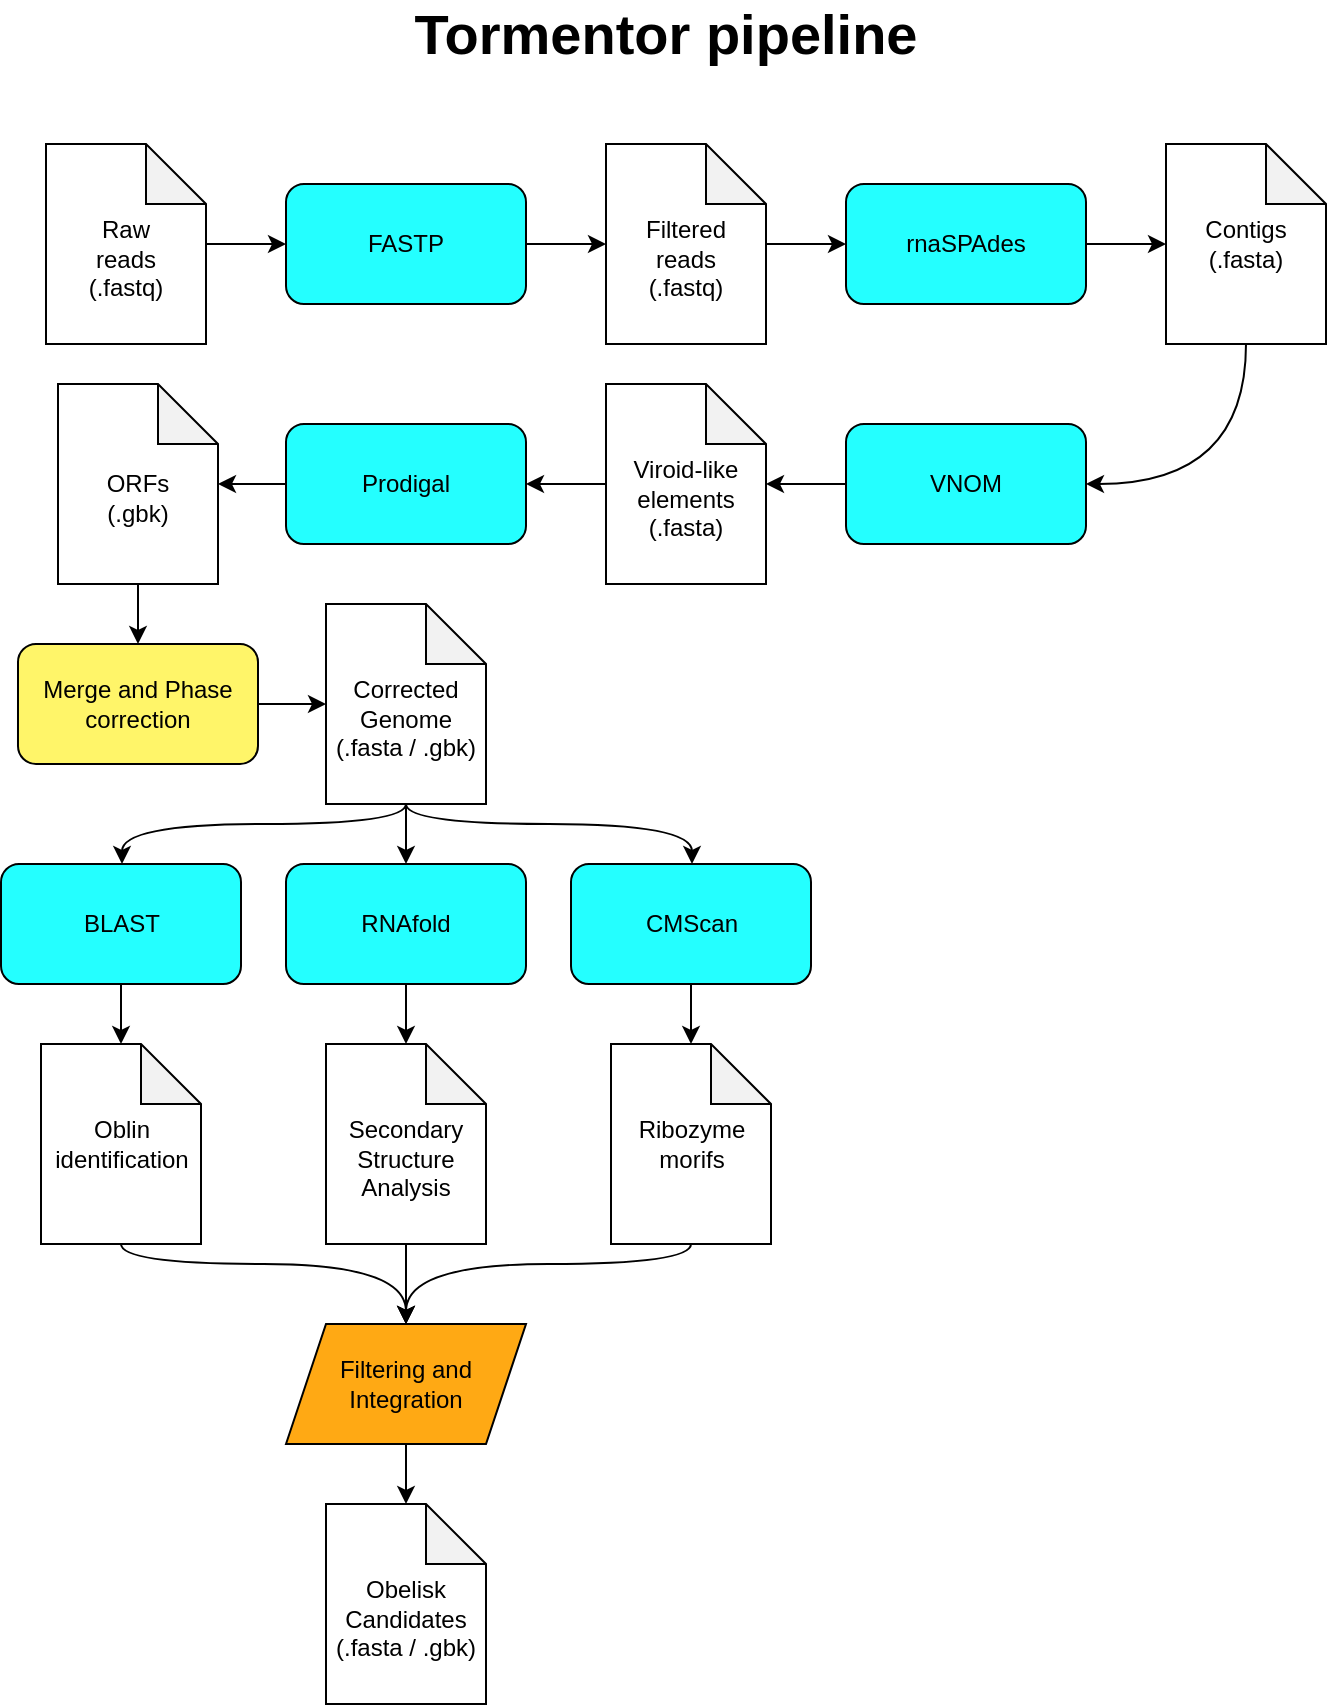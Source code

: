 <mxfile version="24.2.0" type="device">
  <diagram name="Página-1" id="r-XNhl2JiSIF0rfBmRSS">
    <mxGraphModel dx="1360" dy="803" grid="1" gridSize="10" guides="1" tooltips="1" connect="1" arrows="1" fold="1" page="1" pageScale="1" pageWidth="827" pageHeight="1169" math="0" shadow="0">
      <root>
        <mxCell id="0" />
        <mxCell id="1" parent="0" />
        <mxCell id="Z8j0xVn-qenzTuLZ5LcE-1" value="rnaSPAdes" style="rounded=1;whiteSpace=wrap;html=1;fillColor=#24FFFF;" parent="1" vertex="1">
          <mxGeometry x="504" y="200" width="120" height="60" as="geometry" />
        </mxCell>
        <mxCell id="Z8j0xVn-qenzTuLZ5LcE-4" style="edgeStyle=orthogonalEdgeStyle;rounded=0;orthogonalLoop=1;jettySize=auto;html=1;entryX=0;entryY=0.5;entryDx=0;entryDy=0;" parent="1" source="Z8j0xVn-qenzTuLZ5LcE-3" target="Z8j0xVn-qenzTuLZ5LcE-1" edge="1">
          <mxGeometry relative="1" as="geometry" />
        </mxCell>
        <mxCell id="Z8j0xVn-qenzTuLZ5LcE-3" value="&lt;div&gt;&lt;br&gt;&lt;/div&gt;&lt;div&gt;Filtered&lt;/div&gt;reads&lt;div&gt;(.fastq)&lt;/div&gt;" style="shape=note;whiteSpace=wrap;html=1;backgroundOutline=1;darkOpacity=0.05;" parent="1" vertex="1">
          <mxGeometry x="384" y="180" width="80" height="100" as="geometry" />
        </mxCell>
        <mxCell id="B1VOk_Cgj1nYwEQHLCgj-9" style="edgeStyle=orthogonalEdgeStyle;rounded=0;orthogonalLoop=1;jettySize=auto;html=1;entryX=1;entryY=0.5;entryDx=0;entryDy=0;curved=1;" edge="1" parent="1" source="Z8j0xVn-qenzTuLZ5LcE-5" target="Z8j0xVn-qenzTuLZ5LcE-7">
          <mxGeometry relative="1" as="geometry">
            <Array as="points">
              <mxPoint x="704" y="350" />
            </Array>
          </mxGeometry>
        </mxCell>
        <mxCell id="Z8j0xVn-qenzTuLZ5LcE-5" value="&lt;div&gt;Contigs&lt;/div&gt;&lt;div&gt;(.fasta)&lt;/div&gt;" style="shape=note;whiteSpace=wrap;html=1;backgroundOutline=1;darkOpacity=0.05;" parent="1" vertex="1">
          <mxGeometry x="664" y="180" width="80" height="100" as="geometry" />
        </mxCell>
        <mxCell id="B1VOk_Cgj1nYwEQHLCgj-10" style="edgeStyle=orthogonalEdgeStyle;rounded=0;orthogonalLoop=1;jettySize=auto;html=1;" edge="1" parent="1" source="Z8j0xVn-qenzTuLZ5LcE-7" target="Z8j0xVn-qenzTuLZ5LcE-8">
          <mxGeometry relative="1" as="geometry" />
        </mxCell>
        <mxCell id="Z8j0xVn-qenzTuLZ5LcE-7" value="VNOM" style="rounded=1;whiteSpace=wrap;html=1;fillColor=#24FFFF;" parent="1" vertex="1">
          <mxGeometry x="504" y="320" width="120" height="60" as="geometry" />
        </mxCell>
        <mxCell id="B1VOk_Cgj1nYwEQHLCgj-11" style="edgeStyle=orthogonalEdgeStyle;rounded=0;orthogonalLoop=1;jettySize=auto;html=1;entryX=1;entryY=0.5;entryDx=0;entryDy=0;" edge="1" parent="1" source="Z8j0xVn-qenzTuLZ5LcE-8" target="Z8j0xVn-qenzTuLZ5LcE-11">
          <mxGeometry relative="1" as="geometry" />
        </mxCell>
        <mxCell id="Z8j0xVn-qenzTuLZ5LcE-8" value="&lt;div&gt;&lt;br&gt;&lt;/div&gt;Viroid-like&lt;div&gt;elements&lt;/div&gt;&lt;div&gt;(.fasta)&lt;/div&gt;" style="shape=note;whiteSpace=wrap;html=1;backgroundOutline=1;darkOpacity=0.05;" parent="1" vertex="1">
          <mxGeometry x="384" y="300" width="80" height="100" as="geometry" />
        </mxCell>
        <mxCell id="B1VOk_Cgj1nYwEQHLCgj-12" style="edgeStyle=orthogonalEdgeStyle;rounded=0;orthogonalLoop=1;jettySize=auto;html=1;" edge="1" parent="1" source="Z8j0xVn-qenzTuLZ5LcE-11" target="Z8j0xVn-qenzTuLZ5LcE-13">
          <mxGeometry relative="1" as="geometry" />
        </mxCell>
        <mxCell id="Z8j0xVn-qenzTuLZ5LcE-11" value="Prodigal" style="rounded=1;whiteSpace=wrap;html=1;fillColor=#24FFFF;" parent="1" vertex="1">
          <mxGeometry x="224" y="320" width="120" height="60" as="geometry" />
        </mxCell>
        <mxCell id="B1VOk_Cgj1nYwEQHLCgj-20" style="edgeStyle=orthogonalEdgeStyle;rounded=0;orthogonalLoop=1;jettySize=auto;html=1;entryX=0.5;entryY=0;entryDx=0;entryDy=0;" edge="1" parent="1" source="Z8j0xVn-qenzTuLZ5LcE-13" target="Z8j0xVn-qenzTuLZ5LcE-22">
          <mxGeometry relative="1" as="geometry" />
        </mxCell>
        <mxCell id="Z8j0xVn-qenzTuLZ5LcE-13" value="&lt;div&gt;&lt;br&gt;&lt;/div&gt;ORFs&lt;div&gt;(.gbk)&lt;/div&gt;" style="shape=note;whiteSpace=wrap;html=1;backgroundOutline=1;darkOpacity=0.05;" parent="1" vertex="1">
          <mxGeometry x="110" y="300" width="80" height="100" as="geometry" />
        </mxCell>
        <mxCell id="B1VOk_Cgj1nYwEQHLCgj-29" style="edgeStyle=orthogonalEdgeStyle;rounded=0;orthogonalLoop=1;jettySize=auto;html=1;" edge="1" parent="1" source="Z8j0xVn-qenzTuLZ5LcE-19" target="B1VOk_Cgj1nYwEQHLCgj-28">
          <mxGeometry relative="1" as="geometry" />
        </mxCell>
        <mxCell id="Z8j0xVn-qenzTuLZ5LcE-19" value="CMScan" style="rounded=1;whiteSpace=wrap;html=1;fillColor=#24FFFF;" parent="1" vertex="1">
          <mxGeometry x="366.5" y="540" width="120" height="60" as="geometry" />
        </mxCell>
        <mxCell id="Z8j0xVn-qenzTuLZ5LcE-22" value="Merge and Phase&lt;div&gt;correction&lt;/div&gt;" style="rounded=1;whiteSpace=wrap;html=1;fillColor=#FFF569;" parent="1" vertex="1">
          <mxGeometry x="90" y="430" width="120" height="60" as="geometry" />
        </mxCell>
        <mxCell id="B1VOk_Cgj1nYwEQHLCgj-22" style="edgeStyle=orthogonalEdgeStyle;rounded=0;orthogonalLoop=1;jettySize=auto;html=1;curved=1;" edge="1" parent="1" source="Z8j0xVn-qenzTuLZ5LcE-27" target="Z8j0xVn-qenzTuLZ5LcE-44">
          <mxGeometry relative="1" as="geometry">
            <Array as="points">
              <mxPoint x="284" y="520" />
              <mxPoint x="142" y="520" />
            </Array>
          </mxGeometry>
        </mxCell>
        <mxCell id="B1VOk_Cgj1nYwEQHLCgj-23" style="edgeStyle=orthogonalEdgeStyle;rounded=0;orthogonalLoop=1;jettySize=auto;html=1;" edge="1" parent="1" source="Z8j0xVn-qenzTuLZ5LcE-27" target="Z8j0xVn-qenzTuLZ5LcE-53">
          <mxGeometry relative="1" as="geometry" />
        </mxCell>
        <mxCell id="B1VOk_Cgj1nYwEQHLCgj-24" style="edgeStyle=orthogonalEdgeStyle;rounded=0;orthogonalLoop=1;jettySize=auto;html=1;curved=1;" edge="1" parent="1" source="Z8j0xVn-qenzTuLZ5LcE-27" target="Z8j0xVn-qenzTuLZ5LcE-19">
          <mxGeometry relative="1" as="geometry">
            <Array as="points">
              <mxPoint x="284" y="520" />
              <mxPoint x="427" y="520" />
            </Array>
          </mxGeometry>
        </mxCell>
        <mxCell id="Z8j0xVn-qenzTuLZ5LcE-27" value="&lt;div&gt;&lt;br&gt;&lt;/div&gt;&lt;div&gt;Corrected&lt;/div&gt;&lt;div&gt;Genome&lt;/div&gt;&lt;div&gt;(.fasta / .gbk)&lt;/div&gt;" style="shape=note;whiteSpace=wrap;html=1;backgroundOutline=1;darkOpacity=0.05;" parent="1" vertex="1">
          <mxGeometry x="244" y="410" width="80" height="100" as="geometry" />
        </mxCell>
        <mxCell id="Z8j0xVn-qenzTuLZ5LcE-57" style="edgeStyle=orthogonalEdgeStyle;rounded=0;orthogonalLoop=1;jettySize=auto;html=1;entryX=0.5;entryY=0;entryDx=0;entryDy=0;curved=1;" parent="1" source="Z8j0xVn-qenzTuLZ5LcE-32" target="Z8j0xVn-qenzTuLZ5LcE-35" edge="1">
          <mxGeometry relative="1" as="geometry" />
        </mxCell>
        <mxCell id="Z8j0xVn-qenzTuLZ5LcE-32" value="&lt;div&gt;&lt;br&gt;&lt;/div&gt;&lt;div&gt;Secondary&lt;/div&gt;&lt;div&gt;Structure&lt;/div&gt;&lt;div&gt;Analysis&lt;/div&gt;" style="shape=note;whiteSpace=wrap;html=1;backgroundOutline=1;darkOpacity=0.05;" parent="1" vertex="1">
          <mxGeometry x="244" y="630" width="80" height="100" as="geometry" />
        </mxCell>
        <mxCell id="Z8j0xVn-qenzTuLZ5LcE-35" value="Filtering and&lt;div&gt;Integration&lt;/div&gt;" style="shape=parallelogram;perimeter=parallelogramPerimeter;whiteSpace=wrap;html=1;fixedSize=1;fillColor=#FFA914;" parent="1" vertex="1">
          <mxGeometry x="224" y="770" width="120" height="60" as="geometry" />
        </mxCell>
        <mxCell id="Z8j0xVn-qenzTuLZ5LcE-41" value="&lt;div&gt;&lt;br&gt;&lt;/div&gt;&lt;div&gt;Obelisk Candidates&lt;/div&gt;&lt;div&gt;(.fasta / .gbk)&lt;/div&gt;" style="shape=note;whiteSpace=wrap;html=1;backgroundOutline=1;darkOpacity=0.05;" parent="1" vertex="1">
          <mxGeometry x="244" y="860" width="80" height="100" as="geometry" />
        </mxCell>
        <mxCell id="Z8j0xVn-qenzTuLZ5LcE-43" value="Tormentor pipeline" style="text;html=1;align=center;verticalAlign=middle;whiteSpace=wrap;rounded=0;fontSize=28;fontStyle=1" parent="1" vertex="1">
          <mxGeometry x="219" y="110" width="390" height="30" as="geometry" />
        </mxCell>
        <mxCell id="B1VOk_Cgj1nYwEQHLCgj-27" style="edgeStyle=orthogonalEdgeStyle;rounded=0;orthogonalLoop=1;jettySize=auto;html=1;" edge="1" parent="1" source="Z8j0xVn-qenzTuLZ5LcE-44" target="Z8j0xVn-qenzTuLZ5LcE-46">
          <mxGeometry relative="1" as="geometry" />
        </mxCell>
        <mxCell id="Z8j0xVn-qenzTuLZ5LcE-44" value="BLAST" style="rounded=1;whiteSpace=wrap;html=1;fillColor=#24FFFF;" parent="1" vertex="1">
          <mxGeometry x="81.5" y="540" width="120" height="60" as="geometry" />
        </mxCell>
        <mxCell id="Z8j0xVn-qenzTuLZ5LcE-56" style="edgeStyle=orthogonalEdgeStyle;rounded=0;orthogonalLoop=1;jettySize=auto;html=1;entryX=0.5;entryY=0;entryDx=0;entryDy=0;curved=1;" parent="1" source="Z8j0xVn-qenzTuLZ5LcE-46" target="Z8j0xVn-qenzTuLZ5LcE-35" edge="1">
          <mxGeometry relative="1" as="geometry">
            <Array as="points">
              <mxPoint x="142" y="740" />
              <mxPoint x="284" y="740" />
            </Array>
          </mxGeometry>
        </mxCell>
        <mxCell id="Z8j0xVn-qenzTuLZ5LcE-46" value="Oblin identification" style="shape=note;whiteSpace=wrap;html=1;backgroundOutline=1;darkOpacity=0.05;" parent="1" vertex="1">
          <mxGeometry x="101.5" y="630" width="80" height="100" as="geometry" />
        </mxCell>
        <mxCell id="Z8j0xVn-qenzTuLZ5LcE-53" value="RNAfold" style="rounded=1;whiteSpace=wrap;html=1;fillColor=#24FFFF;" parent="1" vertex="1">
          <mxGeometry x="224" y="540" width="120" height="60" as="geometry" />
        </mxCell>
        <mxCell id="Z8j0xVn-qenzTuLZ5LcE-55" style="edgeStyle=orthogonalEdgeStyle;rounded=0;orthogonalLoop=1;jettySize=auto;html=1;entryX=0.5;entryY=0;entryDx=0;entryDy=0;entryPerimeter=0;" parent="1" source="Z8j0xVn-qenzTuLZ5LcE-53" target="Z8j0xVn-qenzTuLZ5LcE-32" edge="1">
          <mxGeometry relative="1" as="geometry" />
        </mxCell>
        <mxCell id="B1VOk_Cgj1nYwEQHLCgj-3" style="edgeStyle=orthogonalEdgeStyle;rounded=0;orthogonalLoop=1;jettySize=auto;html=1;entryX=0;entryY=0.5;entryDx=0;entryDy=0;" edge="1" parent="1" source="B1VOk_Cgj1nYwEQHLCgj-1" target="B1VOk_Cgj1nYwEQHLCgj-2">
          <mxGeometry relative="1" as="geometry" />
        </mxCell>
        <mxCell id="B1VOk_Cgj1nYwEQHLCgj-1" value="&lt;div&gt;&lt;br&gt;&lt;/div&gt;&lt;div&gt;Raw&lt;/div&gt;reads&lt;div&gt;(.fastq)&lt;/div&gt;" style="shape=note;whiteSpace=wrap;html=1;backgroundOutline=1;darkOpacity=0.05;" vertex="1" parent="1">
          <mxGeometry x="104" y="180" width="80" height="100" as="geometry" />
        </mxCell>
        <mxCell id="B1VOk_Cgj1nYwEQHLCgj-2" value="FASTP" style="rounded=1;whiteSpace=wrap;html=1;fillColor=#24FFFF;" vertex="1" parent="1">
          <mxGeometry x="224" y="200" width="120" height="60" as="geometry" />
        </mxCell>
        <mxCell id="B1VOk_Cgj1nYwEQHLCgj-4" style="edgeStyle=orthogonalEdgeStyle;rounded=0;orthogonalLoop=1;jettySize=auto;html=1;entryX=0;entryY=0.5;entryDx=0;entryDy=0;entryPerimeter=0;" edge="1" parent="1" source="B1VOk_Cgj1nYwEQHLCgj-2" target="Z8j0xVn-qenzTuLZ5LcE-3">
          <mxGeometry relative="1" as="geometry" />
        </mxCell>
        <mxCell id="B1VOk_Cgj1nYwEQHLCgj-5" style="edgeStyle=orthogonalEdgeStyle;rounded=0;orthogonalLoop=1;jettySize=auto;html=1;entryX=0;entryY=0.5;entryDx=0;entryDy=0;entryPerimeter=0;" edge="1" parent="1" source="Z8j0xVn-qenzTuLZ5LcE-1" target="Z8j0xVn-qenzTuLZ5LcE-5">
          <mxGeometry relative="1" as="geometry" />
        </mxCell>
        <mxCell id="B1VOk_Cgj1nYwEQHLCgj-21" style="edgeStyle=orthogonalEdgeStyle;rounded=0;orthogonalLoop=1;jettySize=auto;html=1;entryX=0;entryY=0.5;entryDx=0;entryDy=0;entryPerimeter=0;" edge="1" parent="1" source="Z8j0xVn-qenzTuLZ5LcE-22" target="Z8j0xVn-qenzTuLZ5LcE-27">
          <mxGeometry relative="1" as="geometry" />
        </mxCell>
        <mxCell id="B1VOk_Cgj1nYwEQHLCgj-31" style="edgeStyle=orthogonalEdgeStyle;rounded=0;orthogonalLoop=1;jettySize=auto;html=1;curved=1;" edge="1" parent="1" source="B1VOk_Cgj1nYwEQHLCgj-28" target="Z8j0xVn-qenzTuLZ5LcE-35">
          <mxGeometry relative="1" as="geometry">
            <Array as="points">
              <mxPoint x="427" y="740" />
              <mxPoint x="284" y="740" />
            </Array>
          </mxGeometry>
        </mxCell>
        <mxCell id="B1VOk_Cgj1nYwEQHLCgj-28" value="Ribozyme&lt;div&gt;morifs&lt;/div&gt;" style="shape=note;whiteSpace=wrap;html=1;backgroundOutline=1;darkOpacity=0.05;" vertex="1" parent="1">
          <mxGeometry x="386.5" y="630" width="80" height="100" as="geometry" />
        </mxCell>
        <mxCell id="B1VOk_Cgj1nYwEQHLCgj-32" style="edgeStyle=orthogonalEdgeStyle;rounded=0;orthogonalLoop=1;jettySize=auto;html=1;entryX=0.5;entryY=0;entryDx=0;entryDy=0;entryPerimeter=0;" edge="1" parent="1" source="Z8j0xVn-qenzTuLZ5LcE-35" target="Z8j0xVn-qenzTuLZ5LcE-41">
          <mxGeometry relative="1" as="geometry" />
        </mxCell>
      </root>
    </mxGraphModel>
  </diagram>
</mxfile>
